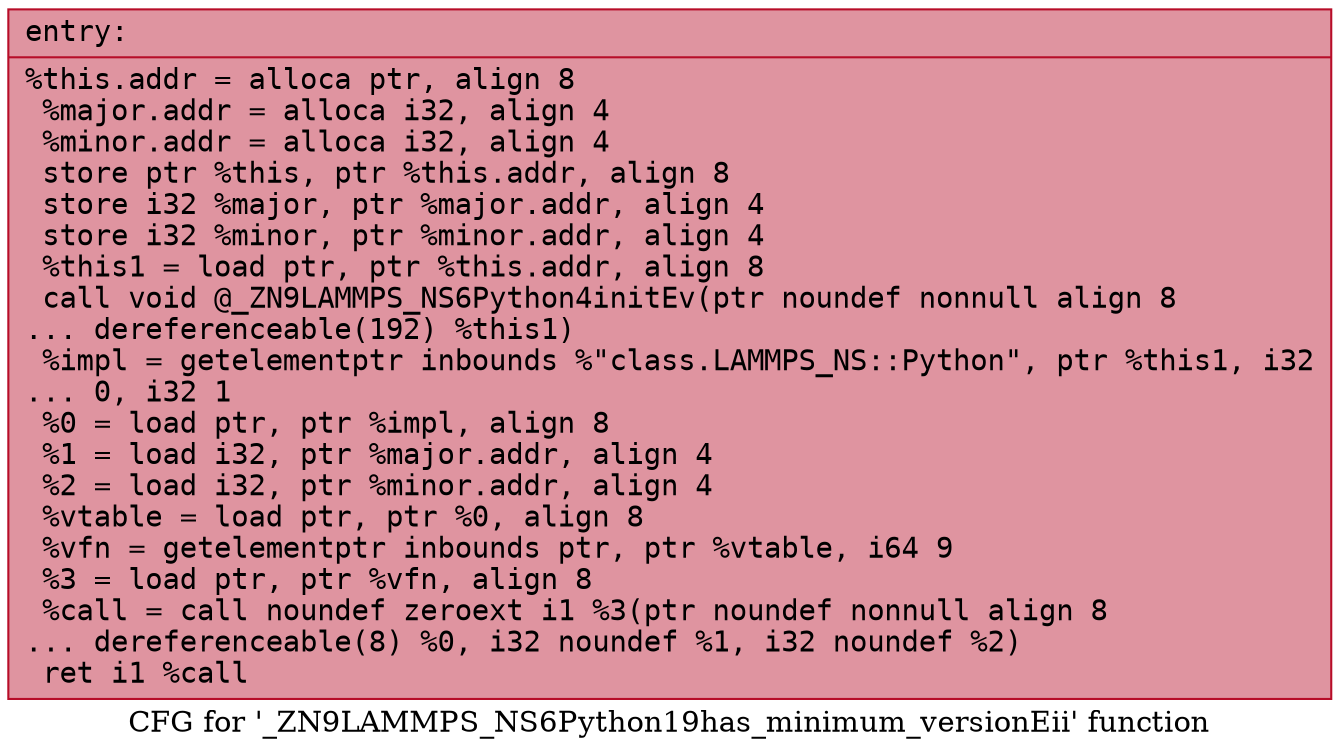 digraph "CFG for '_ZN9LAMMPS_NS6Python19has_minimum_versionEii' function" {
	label="CFG for '_ZN9LAMMPS_NS6Python19has_minimum_versionEii' function";

	Node0x563696773670 [shape=record,color="#b70d28ff", style=filled, fillcolor="#b70d2870" fontname="Courier",label="{entry:\l|  %this.addr = alloca ptr, align 8\l  %major.addr = alloca i32, align 4\l  %minor.addr = alloca i32, align 4\l  store ptr %this, ptr %this.addr, align 8\l  store i32 %major, ptr %major.addr, align 4\l  store i32 %minor, ptr %minor.addr, align 4\l  %this1 = load ptr, ptr %this.addr, align 8\l  call void @_ZN9LAMMPS_NS6Python4initEv(ptr noundef nonnull align 8\l... dereferenceable(192) %this1)\l  %impl = getelementptr inbounds %\"class.LAMMPS_NS::Python\", ptr %this1, i32\l... 0, i32 1\l  %0 = load ptr, ptr %impl, align 8\l  %1 = load i32, ptr %major.addr, align 4\l  %2 = load i32, ptr %minor.addr, align 4\l  %vtable = load ptr, ptr %0, align 8\l  %vfn = getelementptr inbounds ptr, ptr %vtable, i64 9\l  %3 = load ptr, ptr %vfn, align 8\l  %call = call noundef zeroext i1 %3(ptr noundef nonnull align 8\l... dereferenceable(8) %0, i32 noundef %1, i32 noundef %2)\l  ret i1 %call\l}"];
}

